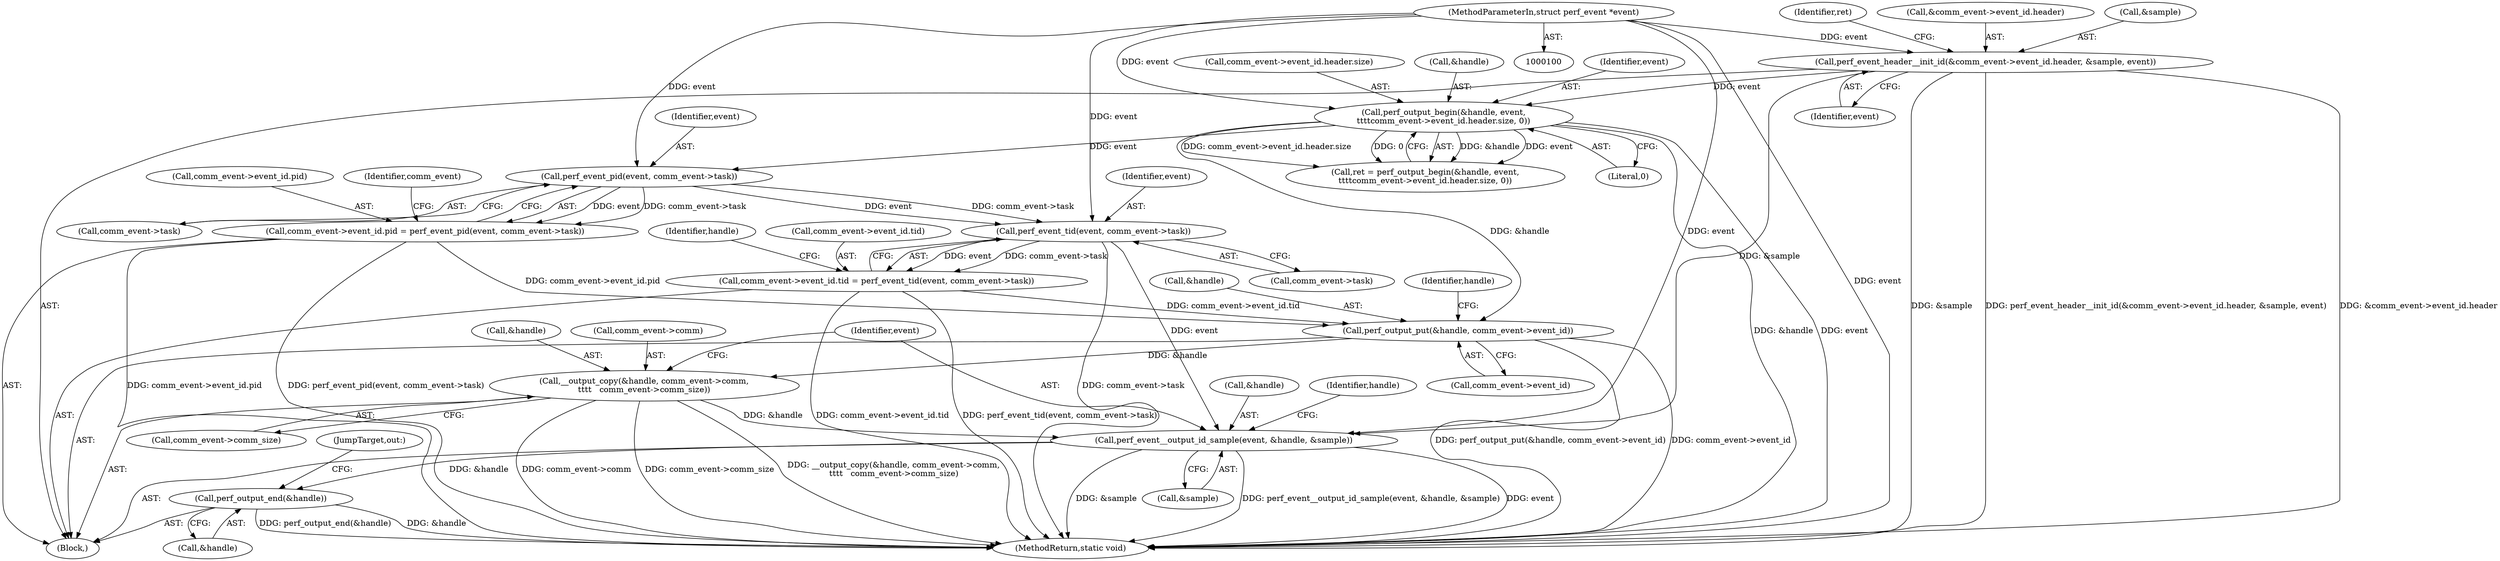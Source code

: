 digraph "0_linux_a8b0ca17b80e92faab46ee7179ba9e99ccb61233_57@API" {
"1000172" [label="(Call,__output_copy(&handle, comm_event->comm,\n\t\t\t\t   comm_event->comm_size))"];
"1000166" [label="(Call,perf_output_put(&handle, comm_event->event_id))"];
"1000129" [label="(Call,perf_output_begin(&handle, event,\n\t\t\t\tcomm_event->event_id.header.size, 0))"];
"1000117" [label="(Call,perf_event_header__init_id(&comm_event->event_id.header, &sample, event))"];
"1000101" [label="(MethodParameterIn,struct perf_event *event)"];
"1000144" [label="(Call,comm_event->event_id.pid = perf_event_pid(event, comm_event->task))"];
"1000150" [label="(Call,perf_event_pid(event, comm_event->task))"];
"1000155" [label="(Call,comm_event->event_id.tid = perf_event_tid(event, comm_event->task))"];
"1000161" [label="(Call,perf_event_tid(event, comm_event->task))"];
"1000181" [label="(Call,perf_event__output_id_sample(event, &handle, &sample))"];
"1000187" [label="(Call,perf_output_end(&handle))"];
"1000118" [label="(Call,&comm_event->event_id.header)"];
"1000183" [label="(Call,&handle)"];
"1000175" [label="(Call,comm_event->comm)"];
"1000129" [label="(Call,perf_output_begin(&handle, event,\n\t\t\t\tcomm_event->event_id.header.size, 0))"];
"1000130" [label="(Call,&handle)"];
"1000200" [label="(MethodReturn,static void)"];
"1000161" [label="(Call,perf_event_tid(event, comm_event->task))"];
"1000158" [label="(Identifier,comm_event)"];
"1000163" [label="(Call,comm_event->task)"];
"1000169" [label="(Call,comm_event->event_id)"];
"1000172" [label="(Call,__output_copy(&handle, comm_event->comm,\n\t\t\t\t   comm_event->comm_size))"];
"1000162" [label="(Identifier,event)"];
"1000132" [label="(Identifier,event)"];
"1000167" [label="(Call,&handle)"];
"1000156" [label="(Call,comm_event->event_id.tid)"];
"1000103" [label="(Block,)"];
"1000155" [label="(Call,comm_event->event_id.tid = perf_event_tid(event, comm_event->task))"];
"1000173" [label="(Call,&handle)"];
"1000144" [label="(Call,comm_event->event_id.pid = perf_event_pid(event, comm_event->task))"];
"1000189" [label="(Identifier,handle)"];
"1000126" [label="(Identifier,event)"];
"1000117" [label="(Call,perf_event_header__init_id(&comm_event->event_id.header, &sample, event))"];
"1000185" [label="(Call,&sample)"];
"1000174" [label="(Identifier,handle)"];
"1000150" [label="(Call,perf_event_pid(event, comm_event->task))"];
"1000181" [label="(Call,perf_event__output_id_sample(event, &handle, &sample))"];
"1000166" [label="(Call,perf_output_put(&handle, comm_event->event_id))"];
"1000124" [label="(Call,&sample)"];
"1000128" [label="(Identifier,ret)"];
"1000168" [label="(Identifier,handle)"];
"1000133" [label="(Call,comm_event->event_id.header.size)"];
"1000187" [label="(Call,perf_output_end(&handle))"];
"1000188" [label="(Call,&handle)"];
"1000190" [label="(JumpTarget,out:)"];
"1000178" [label="(Call,comm_event->comm_size)"];
"1000152" [label="(Call,comm_event->task)"];
"1000127" [label="(Call,ret = perf_output_begin(&handle, event,\n\t\t\t\tcomm_event->event_id.header.size, 0))"];
"1000182" [label="(Identifier,event)"];
"1000101" [label="(MethodParameterIn,struct perf_event *event)"];
"1000140" [label="(Literal,0)"];
"1000145" [label="(Call,comm_event->event_id.pid)"];
"1000151" [label="(Identifier,event)"];
"1000172" -> "1000103"  [label="AST: "];
"1000172" -> "1000178"  [label="CFG: "];
"1000173" -> "1000172"  [label="AST: "];
"1000175" -> "1000172"  [label="AST: "];
"1000178" -> "1000172"  [label="AST: "];
"1000182" -> "1000172"  [label="CFG: "];
"1000172" -> "1000200"  [label="DDG: comm_event->comm"];
"1000172" -> "1000200"  [label="DDG: comm_event->comm_size"];
"1000172" -> "1000200"  [label="DDG: __output_copy(&handle, comm_event->comm,\n\t\t\t\t   comm_event->comm_size)"];
"1000166" -> "1000172"  [label="DDG: &handle"];
"1000172" -> "1000181"  [label="DDG: &handle"];
"1000166" -> "1000103"  [label="AST: "];
"1000166" -> "1000169"  [label="CFG: "];
"1000167" -> "1000166"  [label="AST: "];
"1000169" -> "1000166"  [label="AST: "];
"1000174" -> "1000166"  [label="CFG: "];
"1000166" -> "1000200"  [label="DDG: comm_event->event_id"];
"1000166" -> "1000200"  [label="DDG: perf_output_put(&handle, comm_event->event_id)"];
"1000129" -> "1000166"  [label="DDG: &handle"];
"1000144" -> "1000166"  [label="DDG: comm_event->event_id.pid"];
"1000155" -> "1000166"  [label="DDG: comm_event->event_id.tid"];
"1000129" -> "1000127"  [label="AST: "];
"1000129" -> "1000140"  [label="CFG: "];
"1000130" -> "1000129"  [label="AST: "];
"1000132" -> "1000129"  [label="AST: "];
"1000133" -> "1000129"  [label="AST: "];
"1000140" -> "1000129"  [label="AST: "];
"1000127" -> "1000129"  [label="CFG: "];
"1000129" -> "1000200"  [label="DDG: &handle"];
"1000129" -> "1000200"  [label="DDG: event"];
"1000129" -> "1000127"  [label="DDG: &handle"];
"1000129" -> "1000127"  [label="DDG: event"];
"1000129" -> "1000127"  [label="DDG: comm_event->event_id.header.size"];
"1000129" -> "1000127"  [label="DDG: 0"];
"1000117" -> "1000129"  [label="DDG: event"];
"1000101" -> "1000129"  [label="DDG: event"];
"1000129" -> "1000150"  [label="DDG: event"];
"1000117" -> "1000103"  [label="AST: "];
"1000117" -> "1000126"  [label="CFG: "];
"1000118" -> "1000117"  [label="AST: "];
"1000124" -> "1000117"  [label="AST: "];
"1000126" -> "1000117"  [label="AST: "];
"1000128" -> "1000117"  [label="CFG: "];
"1000117" -> "1000200"  [label="DDG: &comm_event->event_id.header"];
"1000117" -> "1000200"  [label="DDG: &sample"];
"1000117" -> "1000200"  [label="DDG: perf_event_header__init_id(&comm_event->event_id.header, &sample, event)"];
"1000101" -> "1000117"  [label="DDG: event"];
"1000117" -> "1000181"  [label="DDG: &sample"];
"1000101" -> "1000100"  [label="AST: "];
"1000101" -> "1000200"  [label="DDG: event"];
"1000101" -> "1000150"  [label="DDG: event"];
"1000101" -> "1000161"  [label="DDG: event"];
"1000101" -> "1000181"  [label="DDG: event"];
"1000144" -> "1000103"  [label="AST: "];
"1000144" -> "1000150"  [label="CFG: "];
"1000145" -> "1000144"  [label="AST: "];
"1000150" -> "1000144"  [label="AST: "];
"1000158" -> "1000144"  [label="CFG: "];
"1000144" -> "1000200"  [label="DDG: comm_event->event_id.pid"];
"1000144" -> "1000200"  [label="DDG: perf_event_pid(event, comm_event->task)"];
"1000150" -> "1000144"  [label="DDG: event"];
"1000150" -> "1000144"  [label="DDG: comm_event->task"];
"1000150" -> "1000152"  [label="CFG: "];
"1000151" -> "1000150"  [label="AST: "];
"1000152" -> "1000150"  [label="AST: "];
"1000150" -> "1000161"  [label="DDG: event"];
"1000150" -> "1000161"  [label="DDG: comm_event->task"];
"1000155" -> "1000103"  [label="AST: "];
"1000155" -> "1000161"  [label="CFG: "];
"1000156" -> "1000155"  [label="AST: "];
"1000161" -> "1000155"  [label="AST: "];
"1000168" -> "1000155"  [label="CFG: "];
"1000155" -> "1000200"  [label="DDG: comm_event->event_id.tid"];
"1000155" -> "1000200"  [label="DDG: perf_event_tid(event, comm_event->task)"];
"1000161" -> "1000155"  [label="DDG: event"];
"1000161" -> "1000155"  [label="DDG: comm_event->task"];
"1000161" -> "1000163"  [label="CFG: "];
"1000162" -> "1000161"  [label="AST: "];
"1000163" -> "1000161"  [label="AST: "];
"1000161" -> "1000200"  [label="DDG: comm_event->task"];
"1000161" -> "1000181"  [label="DDG: event"];
"1000181" -> "1000103"  [label="AST: "];
"1000181" -> "1000185"  [label="CFG: "];
"1000182" -> "1000181"  [label="AST: "];
"1000183" -> "1000181"  [label="AST: "];
"1000185" -> "1000181"  [label="AST: "];
"1000189" -> "1000181"  [label="CFG: "];
"1000181" -> "1000200"  [label="DDG: &sample"];
"1000181" -> "1000200"  [label="DDG: perf_event__output_id_sample(event, &handle, &sample)"];
"1000181" -> "1000200"  [label="DDG: event"];
"1000181" -> "1000187"  [label="DDG: &handle"];
"1000187" -> "1000103"  [label="AST: "];
"1000187" -> "1000188"  [label="CFG: "];
"1000188" -> "1000187"  [label="AST: "];
"1000190" -> "1000187"  [label="CFG: "];
"1000187" -> "1000200"  [label="DDG: &handle"];
"1000187" -> "1000200"  [label="DDG: perf_output_end(&handle)"];
}
